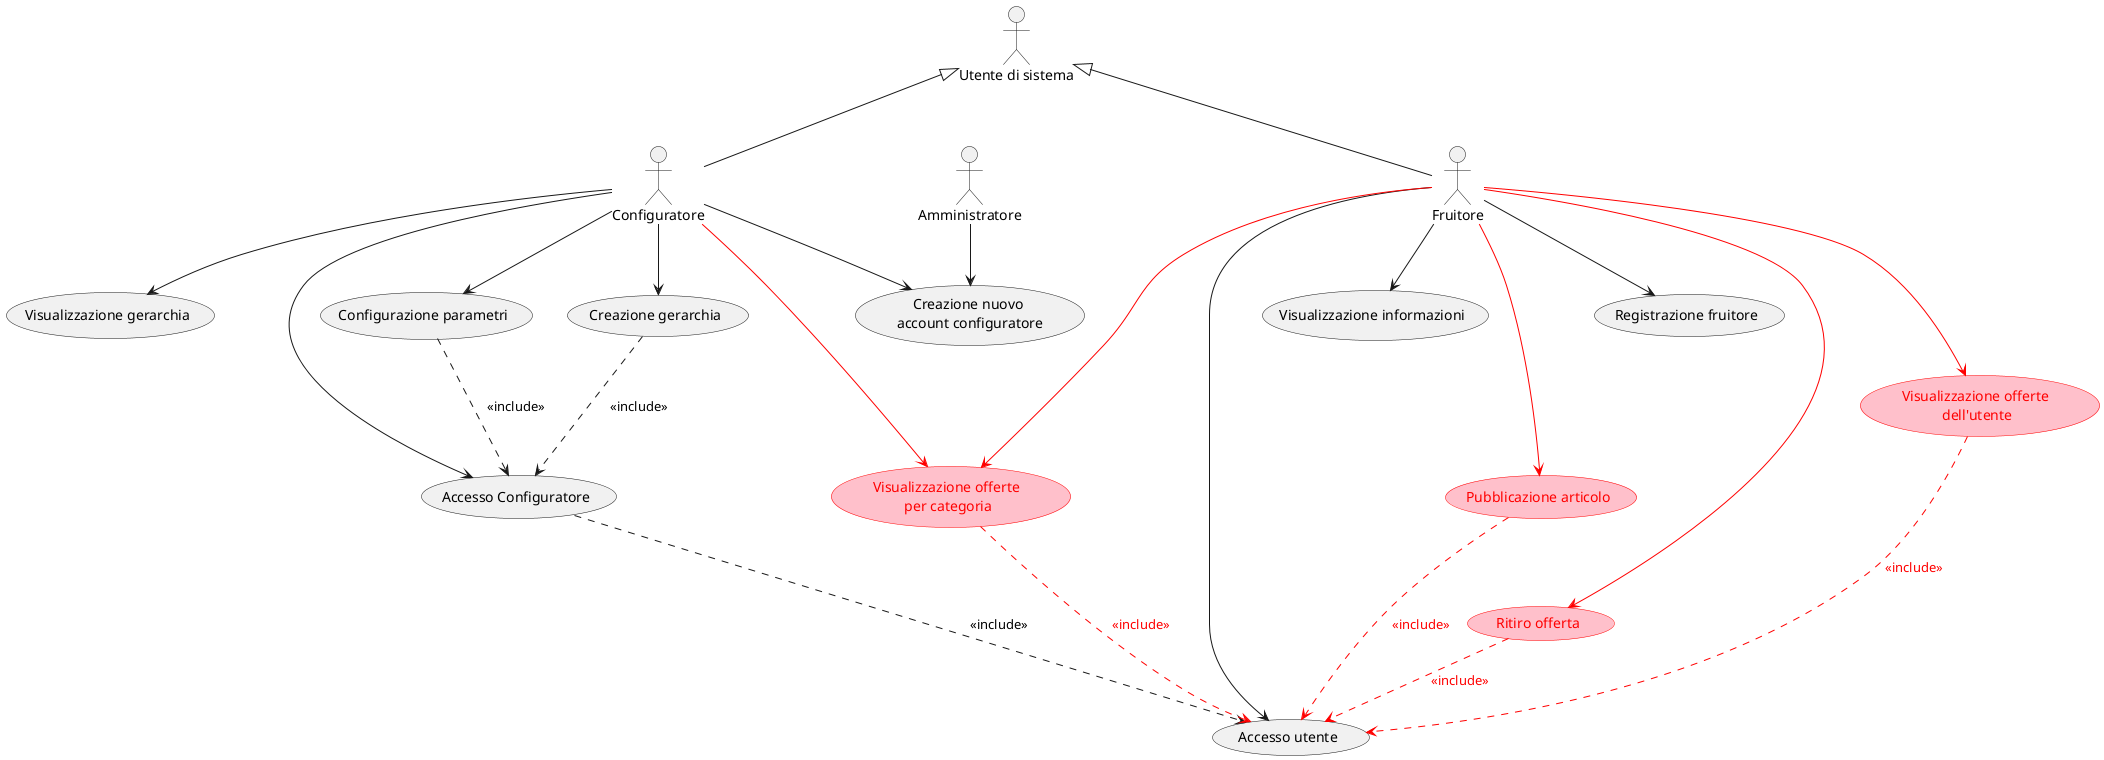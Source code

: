 @startuml

:Utente di sistema: as user
:Configuratore: as conf
:Amministratore: as adm

conf -up-|> user
conf --> (Accesso Configuratore)
conf --> (Creazione gerarchia)

adm --> (Creazione nuovo \naccount configuratore)
conf --> (Creazione nuovo \naccount configuratore)
conf --> (Visualizzazione gerarchia)

(Accesso Configuratore) ..> (Accesso utente): <<include>>
(Creazione gerarchia) ..> (Accesso Configuratore): <<include>>

:Fruitore: as fruit

fruit -up-|> user

(Configurazione parametri)
(Registrazione fruitore)

conf --> (Configurazione parametri)
fruit --> (Visualizzazione informazioni)
fruit --> (Registrazione fruitore)
fruit --> (Accesso utente)
(Configurazione parametri) ..> (Accesso Configuratore) : <<include>>


'VERSIONE 3 ==========================================

(Pubblicazione articolo) #pink;line:red;text:red
(Ritiro offerta) #pink;line:red;text:red
(Visualizzazione offerte \nper categoria) #pink;line:red;text:red
(Visualizzazione offerte \ndell'utente) #pink;line:red;text:red

fruit --> (Pubblicazione articolo) #red;text:red
fruit --> (Ritiro offerta) #red;text:red
fruit --> (Visualizzazione offerte \nper categoria) #red;text:red
conf --> (Visualizzazione offerte \nper categoria) #red;text:red
fruit --> (Visualizzazione offerte \ndell'utente) #red;text:red

(Creazione gerarchia) -[hidden]- (Visualizzazione offerte \nper categoria)
(Registrazione fruitore) -[hidden]- (Pubblicazione articolo)
(Pubblicazione articolo) -[hidden]- (Ritiro offerta)

(Visualizzazione offerte \ndell'utente) ..> (Accesso utente) #red;text:red : <<include>>
(Visualizzazione offerte \nper categoria) ..> (Accesso utente) #red;text:red : <<include>>
(Ritiro offerta) ..> (Accesso utente) #red;text:red : <<include>>
(Pubblicazione articolo)  ..> (Accesso utente) #red;text:red : <<include>>

@enduml

